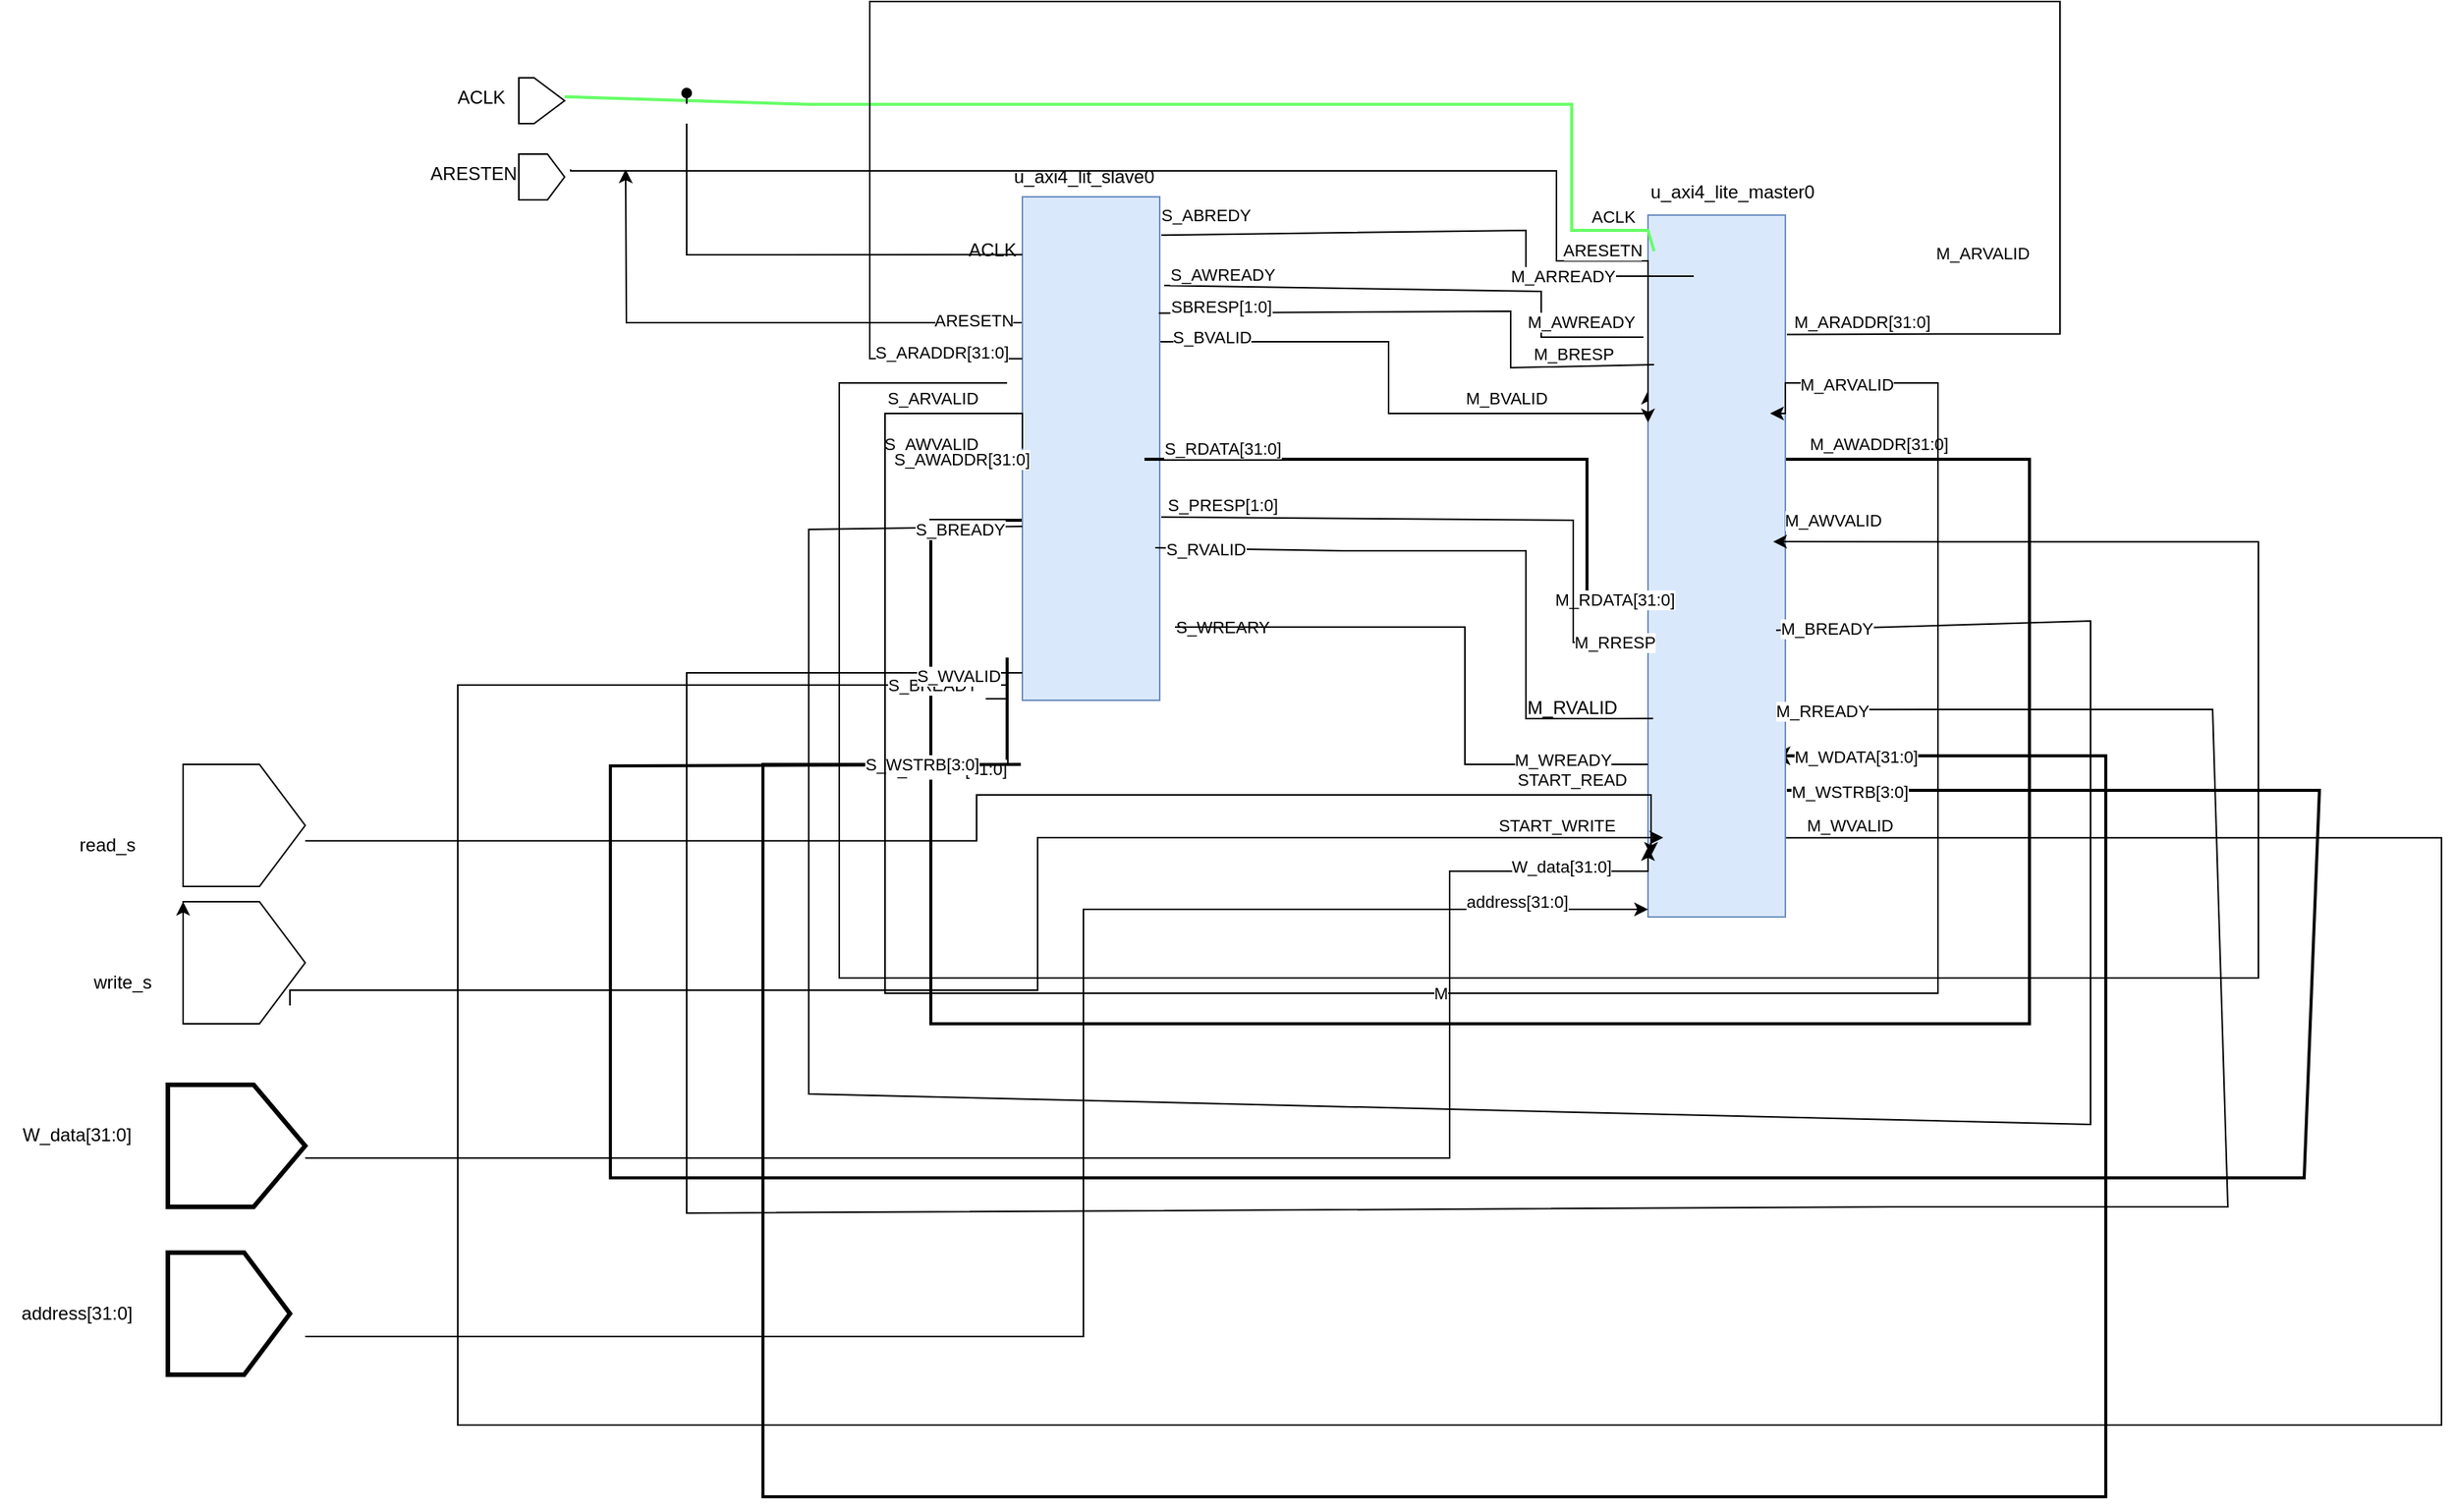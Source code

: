 <mxfile version="26.2.13">
  <diagram name="Page-1" id="EoW6SnOeLAvMnvrHyZ82">
    <mxGraphModel dx="2229" dy="1733" grid="1" gridSize="10" guides="1" tooltips="1" connect="1" arrows="1" fold="1" page="1" pageScale="1" pageWidth="850" pageHeight="1100" math="0" shadow="0">
      <root>
        <mxCell id="0" />
        <mxCell id="1" parent="0" />
        <mxCell id="HPYgmq36R9sdUYHRq6VX-4" style="edgeStyle=orthogonalEdgeStyle;rounded=0;orthogonalLoop=1;jettySize=auto;html=1;exitX=0.545;exitY=0.889;exitDx=0;exitDy=0;exitPerimeter=0;strokeWidth=2;entryX=0.827;entryY=0;entryDx=0;entryDy=0;entryPerimeter=0;" parent="1" edge="1">
          <mxGeometry relative="1" as="geometry">
            <mxPoint x="870" y="382.91" as="targetPoint" />
            <mxPoint x="409.99" y="320.0" as="sourcePoint" />
            <Array as="points">
              <mxPoint x="320" y="320" />
              <mxPoint x="320" y="650" />
              <mxPoint x="1040" y="650" />
              <mxPoint x="1040" y="280" />
              <mxPoint x="870" y="280" />
            </Array>
          </mxGeometry>
        </mxCell>
        <mxCell id="HPYgmq36R9sdUYHRq6VX-63" value="S_AWVALID" style="edgeLabel;html=1;align=center;verticalAlign=middle;resizable=0;points=[];" parent="HPYgmq36R9sdUYHRq6VX-4" vertex="1" connectable="0">
          <mxGeometry x="-0.927" y="-3" relative="1" as="geometry">
            <mxPoint x="-25" y="-47" as="offset" />
          </mxGeometry>
        </mxCell>
        <mxCell id="HPYgmq36R9sdUYHRq6VX-100" value="M_AWADDR[31:0]" style="edgeLabel;html=1;align=center;verticalAlign=middle;resizable=0;points=[];" parent="HPYgmq36R9sdUYHRq6VX-4" vertex="1" connectable="0">
          <mxGeometry x="0.827" y="3" relative="1" as="geometry">
            <mxPoint x="19" y="-13" as="offset" />
          </mxGeometry>
        </mxCell>
        <mxCell id="HPYgmq36R9sdUYHRq6VX-5" style="edgeStyle=orthogonalEdgeStyle;rounded=0;orthogonalLoop=1;jettySize=auto;html=1;exitX=0.75;exitY=1;exitDx=0;exitDy=0;entryX=0.945;entryY=-0.011;entryDx=0;entryDy=0;entryPerimeter=0;strokeWidth=2;" parent="1" edge="1">
          <mxGeometry relative="1" as="geometry">
            <mxPoint x="870.99" y="474.35" as="targetPoint" />
            <mxPoint x="370" y="410" as="sourcePoint" />
            <Array as="points">
              <mxPoint x="370" y="480" />
              <mxPoint x="210" y="480" />
              <mxPoint x="210" y="960" />
              <mxPoint x="1090" y="960" />
              <mxPoint x="1090" y="474" />
            </Array>
          </mxGeometry>
        </mxCell>
        <mxCell id="HPYgmq36R9sdUYHRq6VX-67" value="S_WDATA[31:0]" style="edgeLabel;html=1;align=center;verticalAlign=middle;resizable=0;points=[];" parent="HPYgmq36R9sdUYHRq6VX-5" vertex="1" connectable="0">
          <mxGeometry x="-0.904" y="3" relative="1" as="geometry">
            <mxPoint as="offset" />
          </mxGeometry>
        </mxCell>
        <mxCell id="HPYgmq36R9sdUYHRq6VX-104" value="M_WDATA[31:0]" style="edgeLabel;html=1;align=center;verticalAlign=middle;resizable=0;points=[];" parent="HPYgmq36R9sdUYHRq6VX-5" vertex="1" connectable="0">
          <mxGeometry x="0.952" relative="1" as="geometry">
            <mxPoint as="offset" />
          </mxGeometry>
        </mxCell>
        <mxCell id="HPYgmq36R9sdUYHRq6VX-9" style="edgeStyle=orthogonalEdgeStyle;rounded=0;orthogonalLoop=1;jettySize=auto;html=1;exitX=0.25;exitY=1;exitDx=0;exitDy=0;" parent="1" source="zjsat3UUJ6D1l1Pgh6Zy-1" edge="1">
          <mxGeometry relative="1" as="geometry">
            <mxPoint x="120" y="90" as="targetPoint" />
          </mxGeometry>
        </mxCell>
        <mxCell id="HPYgmq36R9sdUYHRq6VX-58" value="ARESETN" style="edgeLabel;html=1;align=center;verticalAlign=middle;resizable=0;points=[];" parent="HPYgmq36R9sdUYHRq6VX-9" vertex="1" connectable="0">
          <mxGeometry x="-0.823" y="-2" relative="1" as="geometry">
            <mxPoint as="offset" />
          </mxGeometry>
        </mxCell>
        <mxCell id="HPYgmq36R9sdUYHRq6VX-10" style="edgeStyle=orthogonalEdgeStyle;rounded=0;orthogonalLoop=1;jettySize=auto;html=1;entryX=0.773;entryY=-0.022;entryDx=0;entryDy=0;entryPerimeter=0;" parent="1" edge="1">
          <mxGeometry relative="1" as="geometry">
            <mxPoint x="861.98" y="528.09" as="targetPoint" />
            <mxPoint x="356" y="437" as="sourcePoint" />
            <Array as="points">
              <mxPoint x="370" y="437" />
              <mxPoint x="370" y="428" />
              <mxPoint x="10" y="428" />
              <mxPoint x="10" y="913" />
              <mxPoint x="1310" y="913" />
              <mxPoint x="1310" y="528" />
            </Array>
          </mxGeometry>
        </mxCell>
        <mxCell id="HPYgmq36R9sdUYHRq6VX-65" value="S_BREADY" style="edgeLabel;html=1;align=center;verticalAlign=middle;resizable=0;points=[];" parent="HPYgmq36R9sdUYHRq6VX-10" vertex="1" connectable="0">
          <mxGeometry x="-0.952" relative="1" as="geometry">
            <mxPoint as="offset" />
          </mxGeometry>
        </mxCell>
        <mxCell id="HPYgmq36R9sdUYHRq6VX-108" value="M_WVALID" style="edgeLabel;html=1;align=center;verticalAlign=middle;resizable=0;points=[];" parent="HPYgmq36R9sdUYHRq6VX-10" vertex="1" connectable="0">
          <mxGeometry x="0.96" relative="1" as="geometry">
            <mxPoint y="-8" as="offset" />
          </mxGeometry>
        </mxCell>
        <mxCell id="HPYgmq36R9sdUYHRq6VX-18" style="edgeStyle=orthogonalEdgeStyle;rounded=0;orthogonalLoop=1;jettySize=auto;html=1;exitX=0.25;exitY=0;exitDx=0;exitDy=0;entryX=0.25;entryY=1;entryDx=0;entryDy=0;" parent="1" source="zjsat3UUJ6D1l1Pgh6Zy-1" target="zjsat3UUJ6D1l1Pgh6Zy-4" edge="1">
          <mxGeometry relative="1" as="geometry">
            <Array as="points">
              <mxPoint x="470" y="203" />
              <mxPoint x="620" y="203" />
              <mxPoint x="620" y="250" />
              <mxPoint x="790" y="250" />
            </Array>
          </mxGeometry>
        </mxCell>
        <mxCell id="HPYgmq36R9sdUYHRq6VX-72" value="S_BVALID" style="edgeLabel;html=1;align=center;verticalAlign=middle;resizable=0;points=[];" parent="HPYgmq36R9sdUYHRq6VX-18" vertex="1" connectable="0">
          <mxGeometry x="-0.803" y="2" relative="1" as="geometry">
            <mxPoint x="7" y="-1" as="offset" />
          </mxGeometry>
        </mxCell>
        <mxCell id="HPYgmq36R9sdUYHRq6VX-85" value="M_BVALID" style="edgeLabel;html=1;align=center;verticalAlign=middle;resizable=0;points=[];" parent="HPYgmq36R9sdUYHRq6VX-18" vertex="1" connectable="0">
          <mxGeometry x="0.451" y="1" relative="1" as="geometry">
            <mxPoint y="-9" as="offset" />
          </mxGeometry>
        </mxCell>
        <mxCell id="zjsat3UUJ6D1l1Pgh6Zy-1" value="" style="rounded=0;whiteSpace=wrap;html=1;direction=south;fillColor=#dae8fc;strokeColor=#6c8ebf;" parent="1" vertex="1">
          <mxGeometry x="380" y="108" width="90" height="330" as="geometry" />
        </mxCell>
        <mxCell id="zjsat3UUJ6D1l1Pgh6Zy-2" value="" style="shape=offPageConnector;whiteSpace=wrap;html=1;direction=north;size=0.667;" parent="1" vertex="1">
          <mxGeometry x="50" y="30" width="30" height="30" as="geometry" />
        </mxCell>
        <mxCell id="zjsat3UUJ6D1l1Pgh6Zy-4" value="" style="rounded=0;whiteSpace=wrap;html=1;direction=south;fillColor=#dae8fc;strokeColor=#6c8ebf;" parent="1" vertex="1">
          <mxGeometry x="790" y="120" width="90" height="460" as="geometry" />
        </mxCell>
        <mxCell id="zjsat3UUJ6D1l1Pgh6Zy-5" value="" style="endArrow=none;html=1;rounded=0;exitX=0.5;exitY=1;exitDx=0;exitDy=0;entryX=0.057;entryY=0.956;entryDx=0;entryDy=0;entryPerimeter=0;strokeColor=#66FF66;strokeWidth=2;" parent="1" edge="1">
          <mxGeometry width="50" height="50" relative="1" as="geometry">
            <mxPoint x="80" y="42.39" as="sourcePoint" />
            <mxPoint x="793.96" y="143.61" as="targetPoint" />
            <Array as="points">
              <mxPoint x="240" y="47.39" />
              <mxPoint x="740" y="47.39" />
              <mxPoint x="740" y="130" />
              <mxPoint x="790" y="130" />
            </Array>
          </mxGeometry>
        </mxCell>
        <mxCell id="HPYgmq36R9sdUYHRq6VX-80" value="ACLK" style="edgeLabel;html=1;align=center;verticalAlign=middle;resizable=0;points=[];" parent="zjsat3UUJ6D1l1Pgh6Zy-5" vertex="1" connectable="0">
          <mxGeometry x="0.907" y="1" relative="1" as="geometry">
            <mxPoint y="-8" as="offset" />
          </mxGeometry>
        </mxCell>
        <mxCell id="zjsat3UUJ6D1l1Pgh6Zy-7" value="" style="shape=offPageConnector;whiteSpace=wrap;html=1;direction=north;strokeWidth=1;" parent="1" vertex="1">
          <mxGeometry x="50" y="80" width="30" height="30" as="geometry" />
        </mxCell>
        <mxCell id="zjsat3UUJ6D1l1Pgh6Zy-8" value="" style="endArrow=none;html=1;rounded=0;entryX=0.127;entryY=0.989;entryDx=0;entryDy=0;entryPerimeter=0;startArrow=oval;startFill=1;strokeWidth=1;" parent="1" edge="1">
          <mxGeometry width="50" height="50" relative="1" as="geometry">
            <mxPoint x="160" y="40" as="sourcePoint" />
            <mxPoint x="380" y="145.91" as="targetPoint" />
            <Array as="points">
              <mxPoint x="160" y="146" />
            </Array>
          </mxGeometry>
        </mxCell>
        <mxCell id="zjsat3UUJ6D1l1Pgh6Zy-11" value="&amp;nbsp;" style="edgeLabel;html=1;align=center;verticalAlign=middle;resizable=0;points=[];" parent="zjsat3UUJ6D1l1Pgh6Zy-8" vertex="1" connectable="0">
          <mxGeometry x="0.789" y="-1" relative="1" as="geometry">
            <mxPoint x="-186" y="-94" as="offset" />
          </mxGeometry>
        </mxCell>
        <mxCell id="HPYgmq36R9sdUYHRq6VX-2" value="" style="endArrow=none;html=1;rounded=0;strokeWidth=2;entryX=0.55;entryY=1.015;entryDx=0;entryDy=0;entryPerimeter=0;" parent="1" target="zjsat3UUJ6D1l1Pgh6Zy-4" edge="1">
          <mxGeometry width="50" height="50" relative="1" as="geometry">
            <mxPoint x="460" y="280" as="sourcePoint" />
            <mxPoint x="780" y="373" as="targetPoint" />
            <Array as="points">
              <mxPoint x="750" y="280" />
              <mxPoint x="750" y="330" />
              <mxPoint x="750" y="373" />
            </Array>
          </mxGeometry>
        </mxCell>
        <mxCell id="HPYgmq36R9sdUYHRq6VX-73" value="S_RDATA[31:0]" style="edgeLabel;html=1;align=center;verticalAlign=middle;resizable=0;points=[];" parent="HPYgmq36R9sdUYHRq6VX-2" vertex="1" connectable="0">
          <mxGeometry x="-0.858" y="-3" relative="1" as="geometry">
            <mxPoint x="21" y="-10" as="offset" />
          </mxGeometry>
        </mxCell>
        <mxCell id="HPYgmq36R9sdUYHRq6VX-86" value="M_RDATA[31:0]" style="edgeLabel;html=1;align=center;verticalAlign=middle;resizable=0;points=[];" parent="HPYgmq36R9sdUYHRq6VX-2" vertex="1" connectable="0">
          <mxGeometry x="0.899" y="1" relative="1" as="geometry">
            <mxPoint as="offset" />
          </mxGeometry>
        </mxCell>
        <mxCell id="HPYgmq36R9sdUYHRq6VX-3" value="" style="endArrow=none;html=1;rounded=0;entryX=0.179;entryY=-0.011;entryDx=0;entryDy=0;entryPerimeter=0;exitX=0.328;exitY=1;exitDx=0;exitDy=0;exitPerimeter=0;" parent="1" edge="1">
          <mxGeometry width="50" height="50" relative="1" as="geometry">
            <mxPoint x="380" y="214.12" as="sourcePoint" />
            <mxPoint x="880.99" y="198.22" as="targetPoint" />
            <Array as="points">
              <mxPoint x="280" y="214" />
              <mxPoint x="280" y="-20" />
              <mxPoint x="1060" y="-20" />
              <mxPoint x="1060" y="197.88" />
              <mxPoint x="1000" y="197.88" />
            </Array>
          </mxGeometry>
        </mxCell>
        <mxCell id="HPYgmq36R9sdUYHRq6VX-60" value="S_ARADDR[31:0]" style="edgeLabel;html=1;align=center;verticalAlign=middle;resizable=0;points=[];" parent="HPYgmq36R9sdUYHRq6VX-3" vertex="1" connectable="0">
          <mxGeometry x="-0.93" y="2" relative="1" as="geometry">
            <mxPoint y="-6" as="offset" />
          </mxGeometry>
        </mxCell>
        <mxCell id="HPYgmq36R9sdUYHRq6VX-98" value="M_ARADDR[31:0]" style="edgeLabel;html=1;align=center;verticalAlign=middle;resizable=0;points=[];" parent="HPYgmq36R9sdUYHRq6VX-3" vertex="1" connectable="0">
          <mxGeometry x="0.961" y="1" relative="1" as="geometry">
            <mxPoint x="19" y="-9" as="offset" />
          </mxGeometry>
        </mxCell>
        <mxCell id="HPYgmq36R9sdUYHRq6VX-6" value="" style="endArrow=none;html=1;rounded=0;exitX=0.927;exitY=-0.011;exitDx=0;exitDy=0;exitPerimeter=0;strokeWidth=2;entryX=0.912;entryY=1.011;entryDx=0;entryDy=0;entryPerimeter=0;" parent="1" edge="1">
          <mxGeometry width="50" height="50" relative="1" as="geometry">
            <mxPoint x="880.99" y="496.95" as="sourcePoint" />
            <mxPoint x="379.01" y="480.0" as="targetPoint" />
            <Array as="points">
              <mxPoint x="1230" y="497.04" />
              <mxPoint x="1220" y="751.04" />
              <mxPoint x="110" y="751.04" />
              <mxPoint x="110" y="481.04" />
            </Array>
          </mxGeometry>
        </mxCell>
        <mxCell id="HPYgmq36R9sdUYHRq6VX-68" value="S_WSTRB[3:0]" style="edgeLabel;html=1;align=center;verticalAlign=middle;resizable=0;points=[];" parent="HPYgmq36R9sdUYHRq6VX-6" vertex="1" connectable="0">
          <mxGeometry x="0.942" y="1" relative="1" as="geometry">
            <mxPoint as="offset" />
          </mxGeometry>
        </mxCell>
        <mxCell id="HPYgmq36R9sdUYHRq6VX-105" value="M_WSTRB[3:0]" style="edgeLabel;html=1;align=center;verticalAlign=middle;resizable=0;points=[];" parent="HPYgmq36R9sdUYHRq6VX-6" vertex="1" connectable="0">
          <mxGeometry x="-0.964" y="-1" relative="1" as="geometry">
            <mxPoint as="offset" />
          </mxGeometry>
        </mxCell>
        <mxCell id="HPYgmq36R9sdUYHRq6VX-8" style="edgeStyle=orthogonalEdgeStyle;rounded=0;orthogonalLoop=1;jettySize=auto;html=1;entryX=0.427;entryY=1.044;entryDx=0;entryDy=0;entryPerimeter=0;" parent="1" edge="1">
          <mxGeometry relative="1" as="geometry">
            <mxPoint x="83.96" y="90" as="sourcePoint" />
            <mxPoint x="790" y="255.91" as="targetPoint" />
            <Array as="points">
              <mxPoint x="84" y="91" />
              <mxPoint x="730" y="91" />
              <mxPoint x="730" y="150" />
              <mxPoint x="790" y="150" />
            </Array>
          </mxGeometry>
        </mxCell>
        <mxCell id="HPYgmq36R9sdUYHRq6VX-81" value="ARESETN" style="edgeLabel;html=1;align=center;verticalAlign=middle;resizable=0;points=[];" parent="HPYgmq36R9sdUYHRq6VX-8" vertex="1" connectable="0">
          <mxGeometry x="0.668" relative="1" as="geometry">
            <mxPoint x="9" y="-7" as="offset" />
          </mxGeometry>
        </mxCell>
        <mxCell id="HPYgmq36R9sdUYHRq6VX-13" value="M" style="edgeStyle=orthogonalEdgeStyle;rounded=0;orthogonalLoop=1;jettySize=auto;html=1;exitX=0.5;exitY=1;exitDx=0;exitDy=0;" parent="1" source="zjsat3UUJ6D1l1Pgh6Zy-1" edge="1">
          <mxGeometry relative="1" as="geometry">
            <mxPoint x="870" y="250" as="targetPoint" />
            <Array as="points">
              <mxPoint x="380" y="250" />
              <mxPoint x="290" y="250" />
              <mxPoint x="290" y="630" />
              <mxPoint x="980" y="630" />
              <mxPoint x="980" y="230" />
              <mxPoint x="880" y="230" />
              <mxPoint x="880" y="250" />
            </Array>
          </mxGeometry>
        </mxCell>
        <mxCell id="HPYgmq36R9sdUYHRq6VX-61" value="S_ARVALID" style="edgeLabel;html=1;align=center;verticalAlign=middle;resizable=0;points=[];" parent="HPYgmq36R9sdUYHRq6VX-13" vertex="1" connectable="0">
          <mxGeometry x="-0.904" y="-2" relative="1" as="geometry">
            <mxPoint y="-8" as="offset" />
          </mxGeometry>
        </mxCell>
        <mxCell id="HPYgmq36R9sdUYHRq6VX-101" value="M_ARVALID" style="edgeLabel;html=1;align=center;verticalAlign=middle;resizable=0;points=[];" parent="HPYgmq36R9sdUYHRq6VX-13" vertex="1" connectable="0">
          <mxGeometry x="0.859" y="2" relative="1" as="geometry">
            <mxPoint x="38" y="-87" as="offset" />
          </mxGeometry>
        </mxCell>
        <mxCell id="HPYgmq36R9sdUYHRq6VX-111" value="M_ARVALID" style="edgeLabel;html=1;align=center;verticalAlign=middle;resizable=0;points=[];" parent="HPYgmq36R9sdUYHRq6VX-13" vertex="1" connectable="0">
          <mxGeometry x="0.942" y="1" relative="1" as="geometry">
            <mxPoint x="20" as="offset" />
          </mxGeometry>
        </mxCell>
        <mxCell id="HPYgmq36R9sdUYHRq6VX-14" style="edgeStyle=orthogonalEdgeStyle;rounded=0;orthogonalLoop=1;jettySize=auto;html=1;exitX=0.5;exitY=1;exitDx=0;exitDy=0;entryX=0.785;entryY=-0.022;entryDx=0;entryDy=0;entryPerimeter=0;" parent="1" edge="1">
          <mxGeometry relative="1" as="geometry">
            <mxPoint x="370" y="230" as="sourcePoint" />
            <mxPoint x="871.98" y="334.05" as="targetPoint" />
            <Array as="points">
              <mxPoint x="260" y="230" />
              <mxPoint x="260" y="620" />
              <mxPoint x="1190" y="620" />
              <mxPoint x="1190" y="334" />
            </Array>
          </mxGeometry>
        </mxCell>
        <mxCell id="HPYgmq36R9sdUYHRq6VX-62" value="S_AWADDR[31:0]" style="edgeLabel;html=1;align=center;verticalAlign=middle;resizable=0;points=[];" parent="HPYgmq36R9sdUYHRq6VX-14" vertex="1" connectable="0">
          <mxGeometry x="-0.929" y="-2" relative="1" as="geometry">
            <mxPoint x="42" y="52" as="offset" />
          </mxGeometry>
        </mxCell>
        <mxCell id="HPYgmq36R9sdUYHRq6VX-102" value="M_AWVALID" style="edgeLabel;html=1;align=center;verticalAlign=middle;resizable=0;points=[];" parent="HPYgmq36R9sdUYHRq6VX-14" vertex="1" connectable="0">
          <mxGeometry x="0.973" relative="1" as="geometry">
            <mxPoint x="11" y="-14" as="offset" />
          </mxGeometry>
        </mxCell>
        <mxCell id="HPYgmq36R9sdUYHRq6VX-15" value="" style="endArrow=none;html=1;rounded=0;exitX=0.906;exitY=-0.044;exitDx=0;exitDy=0;exitPerimeter=0;entryX=0.697;entryY=1;entryDx=0;entryDy=0;entryPerimeter=0;" parent="1" edge="1">
          <mxGeometry width="50" height="50" relative="1" as="geometry">
            <mxPoint x="873.96" y="392.16" as="sourcePoint" />
            <mxPoint x="380" y="324.01" as="targetPoint" />
            <Array as="points">
              <mxPoint x="1080" y="386" />
              <mxPoint x="1080" y="716" />
              <mxPoint x="240" y="696" />
              <mxPoint x="240" y="326" />
            </Array>
          </mxGeometry>
        </mxCell>
        <mxCell id="HPYgmq36R9sdUYHRq6VX-64" value="S_BREADY" style="edgeLabel;html=1;align=center;verticalAlign=middle;resizable=0;points=[];" parent="HPYgmq36R9sdUYHRq6VX-15" vertex="1" connectable="0">
          <mxGeometry x="0.956" y="-1" relative="1" as="geometry">
            <mxPoint as="offset" />
          </mxGeometry>
        </mxCell>
        <mxCell id="HPYgmq36R9sdUYHRq6VX-110" value="M_BREADY" style="edgeLabel;html=1;align=center;verticalAlign=middle;resizable=0;points=[];" parent="HPYgmq36R9sdUYHRq6VX-15" vertex="1" connectable="0">
          <mxGeometry x="-0.965" relative="1" as="geometry">
            <mxPoint as="offset" />
          </mxGeometry>
        </mxCell>
        <mxCell id="HPYgmq36R9sdUYHRq6VX-17" value="" style="endArrow=none;html=1;rounded=0;" parent="1" edge="1">
          <mxGeometry width="50" height="50" relative="1" as="geometry">
            <mxPoint x="880" y="444.09" as="sourcePoint" />
            <mxPoint x="380" y="420" as="targetPoint" />
            <Array as="points">
              <mxPoint x="1160" y="444" />
              <mxPoint x="1170" y="770" />
              <mxPoint x="950" y="770" />
              <mxPoint x="160" y="774.09" />
              <mxPoint x="160" y="454.09" />
              <mxPoint x="160" y="420" />
            </Array>
          </mxGeometry>
        </mxCell>
        <mxCell id="HPYgmq36R9sdUYHRq6VX-66" value="S_WVALID" style="edgeLabel;html=1;align=center;verticalAlign=middle;resizable=0;points=[];" parent="HPYgmq36R9sdUYHRq6VX-17" vertex="1" connectable="0">
          <mxGeometry x="0.962" y="-2" relative="1" as="geometry">
            <mxPoint as="offset" />
          </mxGeometry>
        </mxCell>
        <mxCell id="HPYgmq36R9sdUYHRq6VX-109" value="M_RREADY" style="edgeLabel;html=1;align=center;verticalAlign=middle;resizable=0;points=[];" parent="HPYgmq36R9sdUYHRq6VX-17" vertex="1" connectable="0">
          <mxGeometry x="-0.976" y="-1" relative="1" as="geometry">
            <mxPoint x="-3" as="offset" />
          </mxGeometry>
        </mxCell>
        <mxCell id="HPYgmq36R9sdUYHRq6VX-19" value="" style="endArrow=none;html=1;rounded=0;exitX=0.076;exitY=-0.011;exitDx=0;exitDy=0;exitPerimeter=0;" parent="1" source="zjsat3UUJ6D1l1Pgh6Zy-1" edge="1">
          <mxGeometry width="50" height="50" relative="1" as="geometry">
            <mxPoint x="770" y="210" as="sourcePoint" />
            <mxPoint x="820" y="160" as="targetPoint" />
            <Array as="points">
              <mxPoint x="710" y="130" />
              <mxPoint x="710" y="160" />
            </Array>
          </mxGeometry>
        </mxCell>
        <mxCell id="HPYgmq36R9sdUYHRq6VX-69" value="S_ABREDY" style="edgeLabel;html=1;align=center;verticalAlign=middle;resizable=0;points=[];" parent="HPYgmq36R9sdUYHRq6VX-19" vertex="1" connectable="0">
          <mxGeometry x="-0.889" y="1" relative="1" as="geometry">
            <mxPoint x="8" y="-12" as="offset" />
          </mxGeometry>
        </mxCell>
        <mxCell id="HPYgmq36R9sdUYHRq6VX-82" value="M_ARREADY" style="edgeLabel;html=1;align=center;verticalAlign=middle;resizable=0;points=[];" parent="HPYgmq36R9sdUYHRq6VX-19" vertex="1" connectable="0">
          <mxGeometry x="0.546" relative="1" as="geometry">
            <mxPoint as="offset" />
          </mxGeometry>
        </mxCell>
        <mxCell id="HPYgmq36R9sdUYHRq6VX-20" value="" style="endArrow=none;html=1;rounded=0;exitX=0.176;exitY=-0.033;exitDx=0;exitDy=0;exitPerimeter=0;" parent="1" source="zjsat3UUJ6D1l1Pgh6Zy-1" edge="1">
          <mxGeometry width="50" height="50" relative="1" as="geometry">
            <mxPoint x="480" y="170" as="sourcePoint" />
            <mxPoint x="787" y="200" as="targetPoint" />
            <Array as="points">
              <mxPoint x="720" y="170" />
              <mxPoint x="720" y="200" />
            </Array>
          </mxGeometry>
        </mxCell>
        <mxCell id="HPYgmq36R9sdUYHRq6VX-70" value="S_AWREADY" style="edgeLabel;html=1;align=center;verticalAlign=middle;resizable=0;points=[];" parent="HPYgmq36R9sdUYHRq6VX-20" vertex="1" connectable="0">
          <mxGeometry x="-0.917" y="2" relative="1" as="geometry">
            <mxPoint x="23" y="-6" as="offset" />
          </mxGeometry>
        </mxCell>
        <mxCell id="HPYgmq36R9sdUYHRq6VX-83" value="M_AWREADY" style="edgeLabel;html=1;align=center;verticalAlign=middle;resizable=0;points=[];" parent="HPYgmq36R9sdUYHRq6VX-20" vertex="1" connectable="0">
          <mxGeometry x="0.762" relative="1" as="geometry">
            <mxPoint y="-10" as="offset" />
          </mxGeometry>
        </mxCell>
        <mxCell id="HPYgmq36R9sdUYHRq6VX-21" value="" style="endArrow=none;html=1;rounded=0;exitX=0.213;exitY=0.956;exitDx=0;exitDy=0;entryX=0.231;entryY=0.007;entryDx=0;entryDy=0;entryPerimeter=0;exitPerimeter=0;" parent="1" source="zjsat3UUJ6D1l1Pgh6Zy-4" target="zjsat3UUJ6D1l1Pgh6Zy-1" edge="1">
          <mxGeometry width="50" height="50" relative="1" as="geometry">
            <mxPoint x="770" y="210" as="sourcePoint" />
            <mxPoint x="770" y="200" as="targetPoint" />
            <Array as="points">
              <mxPoint x="700" y="220" />
              <mxPoint x="700" y="183" />
            </Array>
          </mxGeometry>
        </mxCell>
        <mxCell id="HPYgmq36R9sdUYHRq6VX-71" value="SBRESP[1:0]" style="edgeLabel;html=1;align=center;verticalAlign=middle;resizable=0;points=[];" parent="HPYgmq36R9sdUYHRq6VX-21" vertex="1" connectable="0">
          <mxGeometry x="0.831" y="2" relative="1" as="geometry">
            <mxPoint x="10" y="-6" as="offset" />
          </mxGeometry>
        </mxCell>
        <mxCell id="HPYgmq36R9sdUYHRq6VX-84" value="M_BRESP" style="edgeLabel;html=1;align=center;verticalAlign=middle;resizable=0;points=[];" parent="HPYgmq36R9sdUYHRq6VX-21" vertex="1" connectable="0">
          <mxGeometry x="-0.643" y="-1" relative="1" as="geometry">
            <mxPoint x="11" y="-8" as="offset" />
          </mxGeometry>
        </mxCell>
        <mxCell id="HPYgmq36R9sdUYHRq6VX-22" value="" style="endArrow=none;html=1;rounded=0;exitX=0.636;exitY=0;exitDx=0;exitDy=0;exitPerimeter=0;" parent="1" edge="1">
          <mxGeometry width="50" height="50" relative="1" as="geometry">
            <mxPoint x="471" y="317.88" as="sourcePoint" />
            <mxPoint x="790" y="400" as="targetPoint" />
            <Array as="points">
              <mxPoint x="741" y="320" />
              <mxPoint x="741" y="400" />
              <mxPoint x="750" y="400" />
            </Array>
          </mxGeometry>
        </mxCell>
        <mxCell id="HPYgmq36R9sdUYHRq6VX-74" value="S_PRESP[1:0]" style="edgeLabel;html=1;align=center;verticalAlign=middle;resizable=0;points=[];" parent="HPYgmq36R9sdUYHRq6VX-22" vertex="1" connectable="0">
          <mxGeometry x="-0.92" y="-1" relative="1" as="geometry">
            <mxPoint x="24" y="-9" as="offset" />
          </mxGeometry>
        </mxCell>
        <mxCell id="HPYgmq36R9sdUYHRq6VX-89" value="M_RRESP" style="edgeLabel;html=1;align=center;verticalAlign=middle;resizable=0;points=[];" parent="HPYgmq36R9sdUYHRq6VX-22" vertex="1" connectable="0">
          <mxGeometry x="0.89" relative="1" as="geometry">
            <mxPoint as="offset" />
          </mxGeometry>
        </mxCell>
        <mxCell id="HPYgmq36R9sdUYHRq6VX-26" value="" style="endArrow=none;html=1;rounded=0;exitX=0.697;exitY=0.033;exitDx=0;exitDy=0;exitPerimeter=0;entryX=0.717;entryY=0.963;entryDx=0;entryDy=0;entryPerimeter=0;" parent="1" source="zjsat3UUJ6D1l1Pgh6Zy-1" target="zjsat3UUJ6D1l1Pgh6Zy-4" edge="1">
          <mxGeometry width="50" height="50" relative="1" as="geometry">
            <mxPoint x="470" y="380" as="sourcePoint" />
            <mxPoint x="780" y="450" as="targetPoint" />
            <Array as="points">
              <mxPoint x="590" y="340" />
              <mxPoint x="710" y="340" />
              <mxPoint x="710" y="450" />
              <mxPoint x="740" y="450" />
              <mxPoint x="750" y="450" />
              <mxPoint x="770" y="450" />
            </Array>
          </mxGeometry>
        </mxCell>
        <mxCell id="HPYgmq36R9sdUYHRq6VX-75" value="S_WREARY" style="edgeLabel;html=1;align=center;verticalAlign=middle;resizable=0;points=[];" parent="HPYgmq36R9sdUYHRq6VX-26" vertex="1" connectable="0">
          <mxGeometry x="-0.825" y="-1" relative="1" as="geometry">
            <mxPoint x="6" y="50" as="offset" />
          </mxGeometry>
        </mxCell>
        <mxCell id="HPYgmq36R9sdUYHRq6VX-76" value="S_RVALID" style="edgeLabel;html=1;align=center;verticalAlign=middle;resizable=0;points=[];" parent="HPYgmq36R9sdUYHRq6VX-26" vertex="1" connectable="0">
          <mxGeometry x="-0.85" relative="1" as="geometry">
            <mxPoint as="offset" />
          </mxGeometry>
        </mxCell>
        <mxCell id="HPYgmq36R9sdUYHRq6VX-40" style="edgeStyle=orthogonalEdgeStyle;rounded=0;orthogonalLoop=1;jettySize=auto;html=1;" parent="1" edge="1">
          <mxGeometry relative="1" as="geometry">
            <mxPoint x="800" y="528" as="targetPoint" />
            <mxPoint x="-100" y="638" as="sourcePoint" />
            <Array as="points">
              <mxPoint x="390" y="628" />
              <mxPoint x="390" y="528" />
            </Array>
          </mxGeometry>
        </mxCell>
        <mxCell id="HPYgmq36R9sdUYHRq6VX-94" value="START_WRITE" style="edgeLabel;html=1;align=center;verticalAlign=middle;resizable=0;points=[];" parent="HPYgmq36R9sdUYHRq6VX-40" vertex="1" connectable="0">
          <mxGeometry x="0.859" relative="1" as="geometry">
            <mxPoint x="1" y="-8" as="offset" />
          </mxGeometry>
        </mxCell>
        <mxCell id="HPYgmq36R9sdUYHRq6VX-31" value="" style="shape=offPageConnector;whiteSpace=wrap;html=1;direction=north;rotation=0;" parent="1" vertex="1">
          <mxGeometry x="-170" y="570" width="80" height="80" as="geometry" />
        </mxCell>
        <mxCell id="HPYgmq36R9sdUYHRq6VX-32" value="" style="shape=offPageConnector;whiteSpace=wrap;html=1;direction=north;rotation=0;" parent="1" vertex="1">
          <mxGeometry x="-170" y="480" width="80" height="80" as="geometry" />
        </mxCell>
        <mxCell id="HPYgmq36R9sdUYHRq6VX-33" value="" style="shape=offPageConnector;whiteSpace=wrap;html=1;direction=north;rotation=0;strokeWidth=3;" parent="1" vertex="1">
          <mxGeometry x="-180" y="690" width="90" height="80" as="geometry" />
        </mxCell>
        <mxCell id="HPYgmq36R9sdUYHRq6VX-42" style="edgeStyle=orthogonalEdgeStyle;rounded=0;orthogonalLoop=1;jettySize=auto;html=1;" parent="1" edge="1">
          <mxGeometry relative="1" as="geometry">
            <mxPoint x="790" y="575" as="targetPoint" />
            <mxPoint x="-90" y="855" as="sourcePoint" />
            <Array as="points">
              <mxPoint x="420" y="855" />
              <mxPoint x="420" y="575" />
            </Array>
          </mxGeometry>
        </mxCell>
        <mxCell id="HPYgmq36R9sdUYHRq6VX-96" value="address[31:0]" style="edgeLabel;html=1;align=center;verticalAlign=middle;resizable=0;points=[];" parent="HPYgmq36R9sdUYHRq6VX-42" vertex="1" connectable="0">
          <mxGeometry x="0.851" relative="1" as="geometry">
            <mxPoint y="-5" as="offset" />
          </mxGeometry>
        </mxCell>
        <mxCell id="HPYgmq36R9sdUYHRq6VX-34" value="" style="shape=offPageConnector;whiteSpace=wrap;html=1;direction=north;rotation=0;strokeWidth=3;" parent="1" vertex="1">
          <mxGeometry x="-180" y="800" width="80" height="80" as="geometry" />
        </mxCell>
        <mxCell id="HPYgmq36R9sdUYHRq6VX-36" style="edgeStyle=orthogonalEdgeStyle;rounded=0;orthogonalLoop=1;jettySize=auto;html=1;exitX=0.75;exitY=0;exitDx=0;exitDy=0;entryX=1;entryY=0;entryDx=0;entryDy=0;" parent="1" source="HPYgmq36R9sdUYHRq6VX-31" target="HPYgmq36R9sdUYHRq6VX-31" edge="1">
          <mxGeometry relative="1" as="geometry" />
        </mxCell>
        <mxCell id="HPYgmq36R9sdUYHRq6VX-38" value="" style="endArrow=none;html=1;rounded=0;" parent="1" edge="1">
          <mxGeometry width="50" height="50" relative="1" as="geometry">
            <mxPoint x="480" y="390" as="sourcePoint" />
            <mxPoint x="790" y="480" as="targetPoint" />
            <Array as="points">
              <mxPoint x="670" y="390" />
              <mxPoint x="670" y="480" />
            </Array>
          </mxGeometry>
        </mxCell>
        <mxCell id="HPYgmq36R9sdUYHRq6VX-91" value="M_WREADY" style="edgeLabel;html=1;align=center;verticalAlign=middle;resizable=0;points=[];" parent="HPYgmq36R9sdUYHRq6VX-38" vertex="1" connectable="0">
          <mxGeometry x="0.72" y="3" relative="1" as="geometry">
            <mxPoint as="offset" />
          </mxGeometry>
        </mxCell>
        <mxCell id="HPYgmq36R9sdUYHRq6VX-39" style="edgeStyle=orthogonalEdgeStyle;rounded=0;orthogonalLoop=1;jettySize=auto;html=1;entryX=0.891;entryY=0.978;entryDx=0;entryDy=0;entryPerimeter=0;" parent="1" edge="1">
          <mxGeometry relative="1" as="geometry">
            <mxPoint x="-90" y="530.07" as="sourcePoint" />
            <mxPoint x="791.98" y="539.93" as="targetPoint" />
            <Array as="points">
              <mxPoint x="350" y="530.07" />
              <mxPoint x="350" y="500.07" />
              <mxPoint x="792" y="500.07" />
            </Array>
          </mxGeometry>
        </mxCell>
        <mxCell id="HPYgmq36R9sdUYHRq6VX-93" value="START_READ" style="edgeLabel;html=1;align=center;verticalAlign=middle;resizable=0;points=[];" parent="HPYgmq36R9sdUYHRq6VX-39" vertex="1" connectable="0">
          <mxGeometry x="0.8" y="-2" relative="1" as="geometry">
            <mxPoint x="3" y="-12" as="offset" />
          </mxGeometry>
        </mxCell>
        <mxCell id="HPYgmq36R9sdUYHRq6VX-41" style="edgeStyle=orthogonalEdgeStyle;rounded=0;orthogonalLoop=1;jettySize=auto;html=1;entryX=0.883;entryY=1;entryDx=0;entryDy=0;entryPerimeter=0;" parent="1" edge="1">
          <mxGeometry relative="1" as="geometry">
            <mxPoint x="-90" y="737.98" as="sourcePoint" />
            <mxPoint x="790" y="534.16" as="targetPoint" />
            <Array as="points">
              <mxPoint x="660" y="738" />
              <mxPoint x="660" y="550" />
              <mxPoint x="790" y="550" />
            </Array>
          </mxGeometry>
        </mxCell>
        <mxCell id="HPYgmq36R9sdUYHRq6VX-95" value="W_data[31:0]" style="edgeLabel;html=1;align=center;verticalAlign=middle;resizable=0;points=[];" parent="HPYgmq36R9sdUYHRq6VX-41" vertex="1" connectable="0">
          <mxGeometry x="0.865" y="3" relative="1" as="geometry">
            <mxPoint as="offset" />
          </mxGeometry>
        </mxCell>
        <mxCell id="HPYgmq36R9sdUYHRq6VX-49" value="ACLK&lt;div&gt;&lt;br&gt;&lt;/div&gt;" style="text;html=1;align=center;verticalAlign=middle;resizable=0;points=[];autosize=1;strokeColor=none;fillColor=none;" parent="1" vertex="1">
          <mxGeometry y="30" width="50" height="40" as="geometry" />
        </mxCell>
        <mxCell id="HPYgmq36R9sdUYHRq6VX-50" value="ARESTEN" style="text;html=1;align=center;verticalAlign=middle;resizable=0;points=[];autosize=1;strokeColor=none;fillColor=none;" parent="1" vertex="1">
          <mxGeometry x="-20" y="78" width="80" height="30" as="geometry" />
        </mxCell>
        <mxCell id="HPYgmq36R9sdUYHRq6VX-51" value="read_s" style="text;html=1;align=center;verticalAlign=middle;resizable=0;points=[];autosize=1;strokeColor=none;fillColor=none;" parent="1" vertex="1">
          <mxGeometry x="-250" y="518" width="60" height="30" as="geometry" />
        </mxCell>
        <mxCell id="HPYgmq36R9sdUYHRq6VX-52" value="write_s" style="text;html=1;align=center;verticalAlign=middle;resizable=0;points=[];autosize=1;strokeColor=none;fillColor=none;" parent="1" vertex="1">
          <mxGeometry x="-240" y="608" width="60" height="30" as="geometry" />
        </mxCell>
        <mxCell id="HPYgmq36R9sdUYHRq6VX-53" value="W_data[31:0]" style="text;html=1;align=center;verticalAlign=middle;resizable=0;points=[];autosize=1;strokeColor=none;fillColor=none;" parent="1" vertex="1">
          <mxGeometry x="-285" y="708" width="90" height="30" as="geometry" />
        </mxCell>
        <mxCell id="HPYgmq36R9sdUYHRq6VX-55" value="address[31:0]" style="text;html=1;align=center;verticalAlign=middle;resizable=0;points=[];autosize=1;strokeColor=none;fillColor=none;" parent="1" vertex="1">
          <mxGeometry x="-290" y="825" width="100" height="30" as="geometry" />
        </mxCell>
        <mxCell id="HPYgmq36R9sdUYHRq6VX-56" value="u_axi4_lit_slave0" style="text;html=1;align=center;verticalAlign=middle;resizable=0;points=[];autosize=1;strokeColor=none;fillColor=none;" parent="1" vertex="1">
          <mxGeometry x="360" y="80" width="120" height="30" as="geometry" />
        </mxCell>
        <mxCell id="HPYgmq36R9sdUYHRq6VX-57" value="ACLK" style="text;html=1;align=center;verticalAlign=middle;resizable=0;points=[];autosize=1;strokeColor=none;fillColor=none;" parent="1" vertex="1">
          <mxGeometry x="335" y="128" width="50" height="30" as="geometry" />
        </mxCell>
        <mxCell id="HPYgmq36R9sdUYHRq6VX-90" value="M_RVALID" style="text;html=1;align=center;verticalAlign=middle;resizable=0;points=[];autosize=1;strokeColor=none;fillColor=none;" parent="1" vertex="1">
          <mxGeometry x="700" y="428" width="80" height="30" as="geometry" />
        </mxCell>
        <mxCell id="HPYgmq36R9sdUYHRq6VX-97" value="u_axi4_lite_master0" style="text;html=1;align=center;verticalAlign=middle;resizable=0;points=[];autosize=1;strokeColor=none;fillColor=none;" parent="1" vertex="1">
          <mxGeometry x="780" y="90" width="130" height="30" as="geometry" />
        </mxCell>
      </root>
    </mxGraphModel>
  </diagram>
</mxfile>
